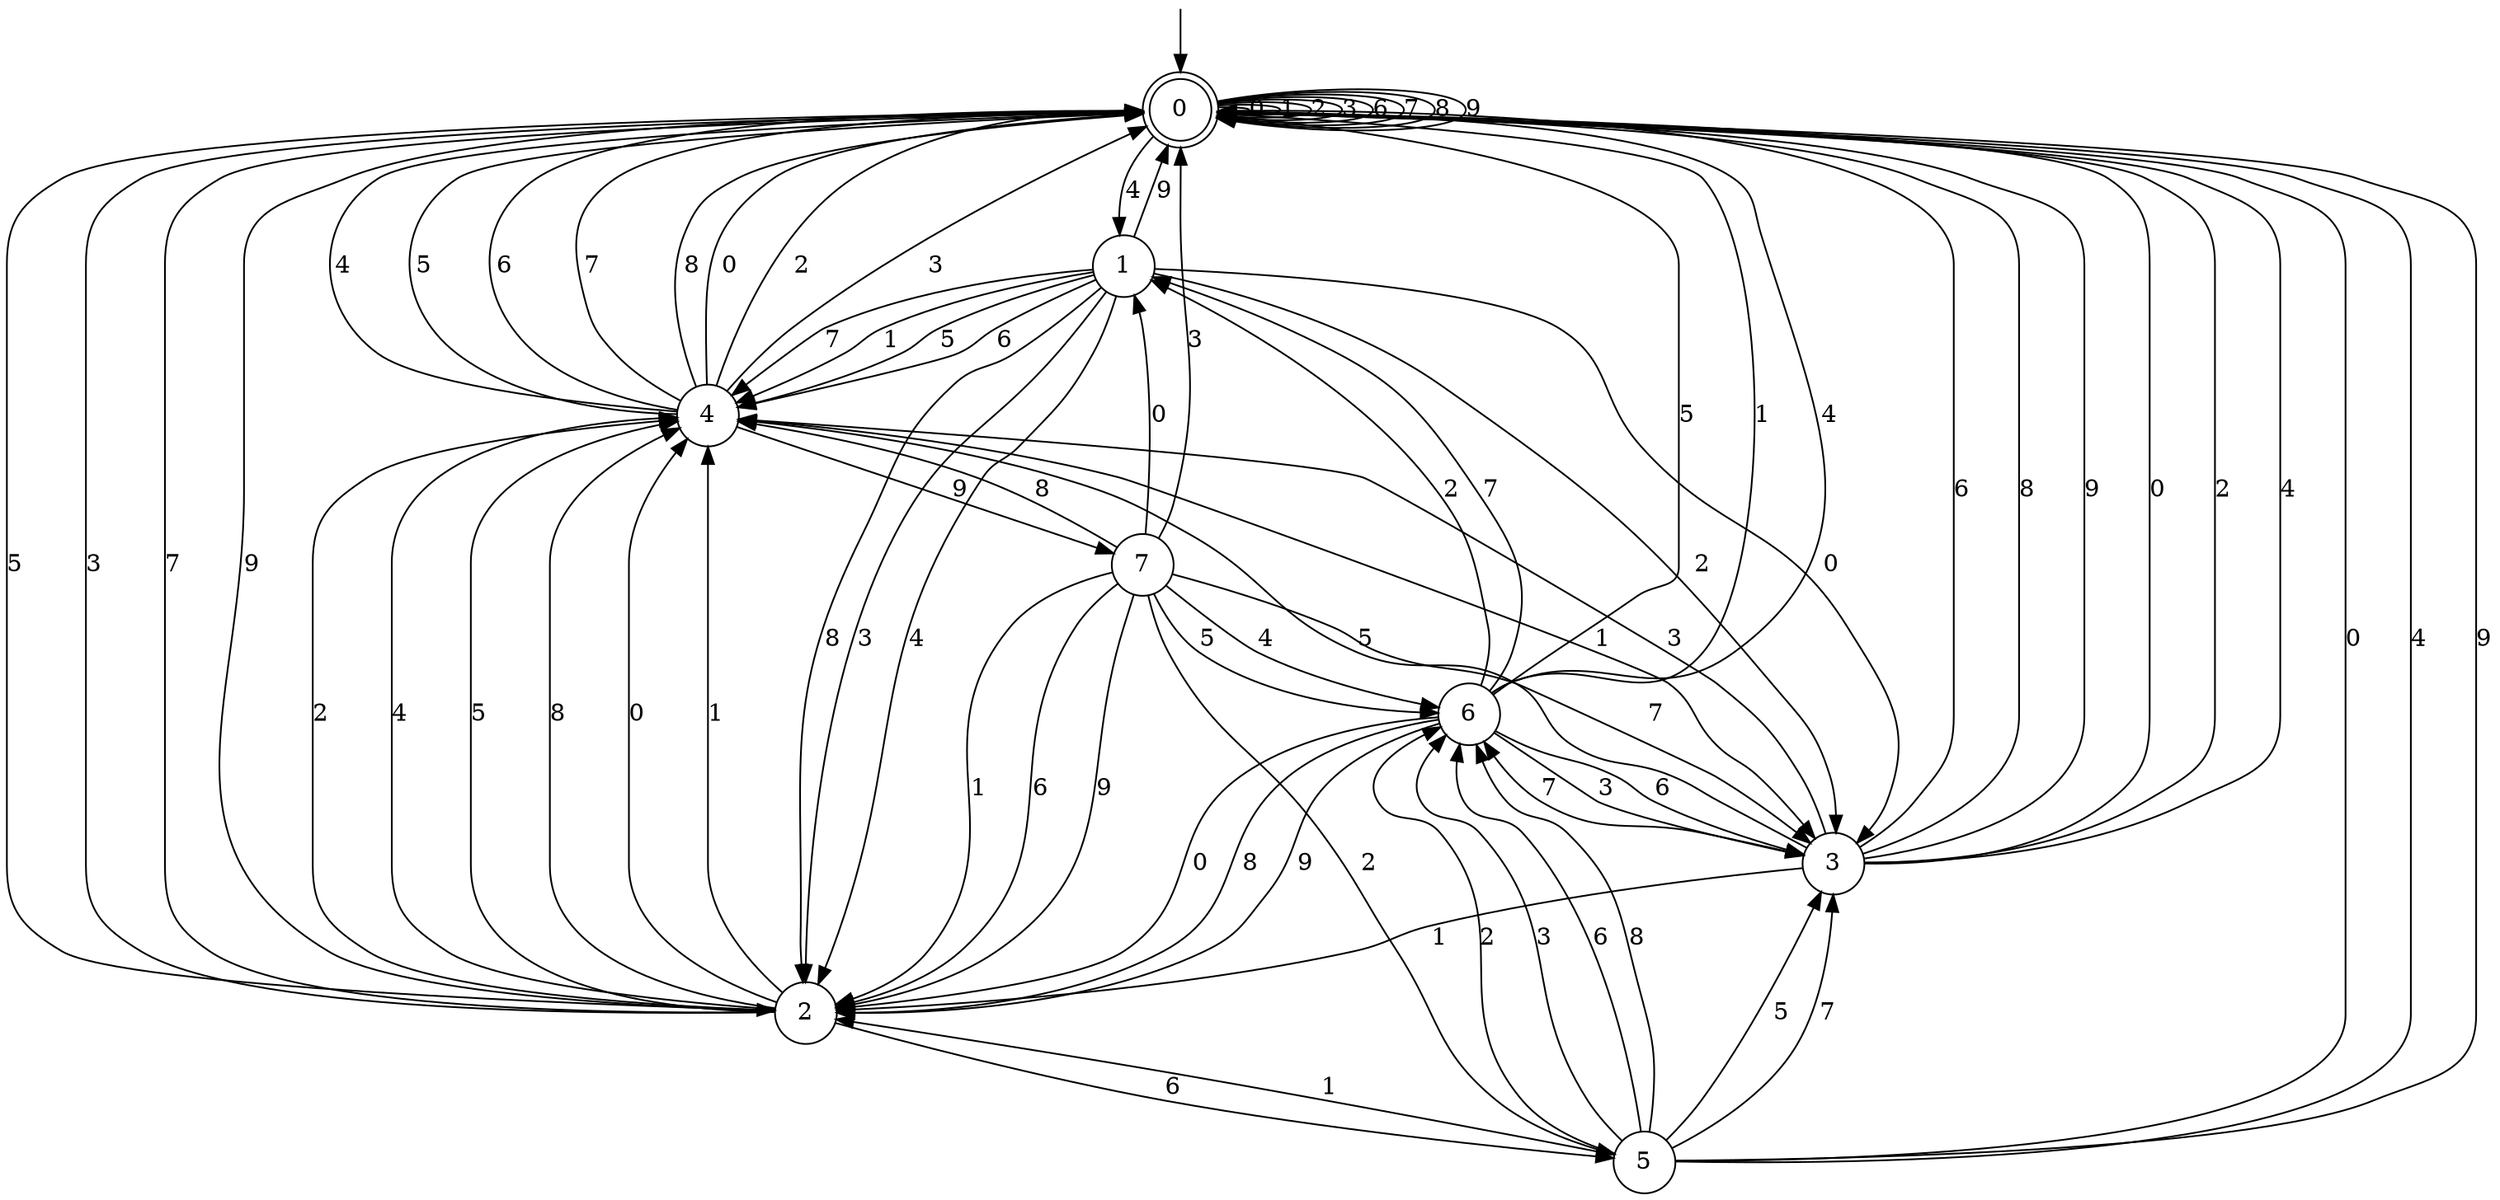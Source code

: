 digraph g {

	s0 [shape="doublecircle" label="0"];
	s1 [shape="circle" label="1"];
	s2 [shape="circle" label="2"];
	s3 [shape="circle" label="3"];
	s4 [shape="circle" label="4"];
	s5 [shape="circle" label="5"];
	s6 [shape="circle" label="6"];
	s7 [shape="circle" label="7"];
	s0 -> s0 [label="0"];
	s0 -> s0 [label="1"];
	s0 -> s0 [label="2"];
	s0 -> s0 [label="3"];
	s0 -> s1 [label="4"];
	s0 -> s2 [label="5"];
	s0 -> s0 [label="6"];
	s0 -> s0 [label="7"];
	s0 -> s0 [label="8"];
	s0 -> s0 [label="9"];
	s1 -> s3 [label="0"];
	s1 -> s4 [label="1"];
	s1 -> s3 [label="2"];
	s1 -> s2 [label="3"];
	s1 -> s2 [label="4"];
	s1 -> s4 [label="5"];
	s1 -> s4 [label="6"];
	s1 -> s4 [label="7"];
	s1 -> s2 [label="8"];
	s1 -> s0 [label="9"];
	s2 -> s4 [label="0"];
	s2 -> s4 [label="1"];
	s2 -> s4 [label="2"];
	s2 -> s0 [label="3"];
	s2 -> s4 [label="4"];
	s2 -> s4 [label="5"];
	s2 -> s5 [label="6"];
	s2 -> s0 [label="7"];
	s2 -> s4 [label="8"];
	s2 -> s0 [label="9"];
	s3 -> s0 [label="0"];
	s3 -> s2 [label="1"];
	s3 -> s0 [label="2"];
	s3 -> s4 [label="3"];
	s3 -> s0 [label="4"];
	s3 -> s4 [label="5"];
	s3 -> s0 [label="6"];
	s3 -> s6 [label="7"];
	s3 -> s0 [label="8"];
	s3 -> s0 [label="9"];
	s4 -> s0 [label="0"];
	s4 -> s3 [label="1"];
	s4 -> s0 [label="2"];
	s4 -> s0 [label="3"];
	s4 -> s0 [label="4"];
	s4 -> s0 [label="5"];
	s4 -> s0 [label="6"];
	s4 -> s0 [label="7"];
	s4 -> s0 [label="8"];
	s4 -> s7 [label="9"];
	s5 -> s0 [label="0"];
	s5 -> s2 [label="1"];
	s5 -> s6 [label="2"];
	s5 -> s6 [label="3"];
	s5 -> s0 [label="4"];
	s5 -> s3 [label="5"];
	s5 -> s6 [label="6"];
	s5 -> s3 [label="7"];
	s5 -> s6 [label="8"];
	s5 -> s0 [label="9"];
	s6 -> s2 [label="0"];
	s6 -> s0 [label="1"];
	s6 -> s1 [label="2"];
	s6 -> s3 [label="3"];
	s6 -> s0 [label="4"];
	s6 -> s0 [label="5"];
	s6 -> s3 [label="6"];
	s6 -> s1 [label="7"];
	s6 -> s2 [label="8"];
	s6 -> s2 [label="9"];
	s7 -> s1 [label="0"];
	s7 -> s2 [label="1"];
	s7 -> s5 [label="2"];
	s7 -> s0 [label="3"];
	s7 -> s6 [label="4"];
	s7 -> s6 [label="5"];
	s7 -> s2 [label="6"];
	s7 -> s3 [label="7"];
	s7 -> s4 [label="8"];
	s7 -> s2 [label="9"];

__start0 [label="" shape="none" width="0" height="0"];
__start0 -> s0;

}
